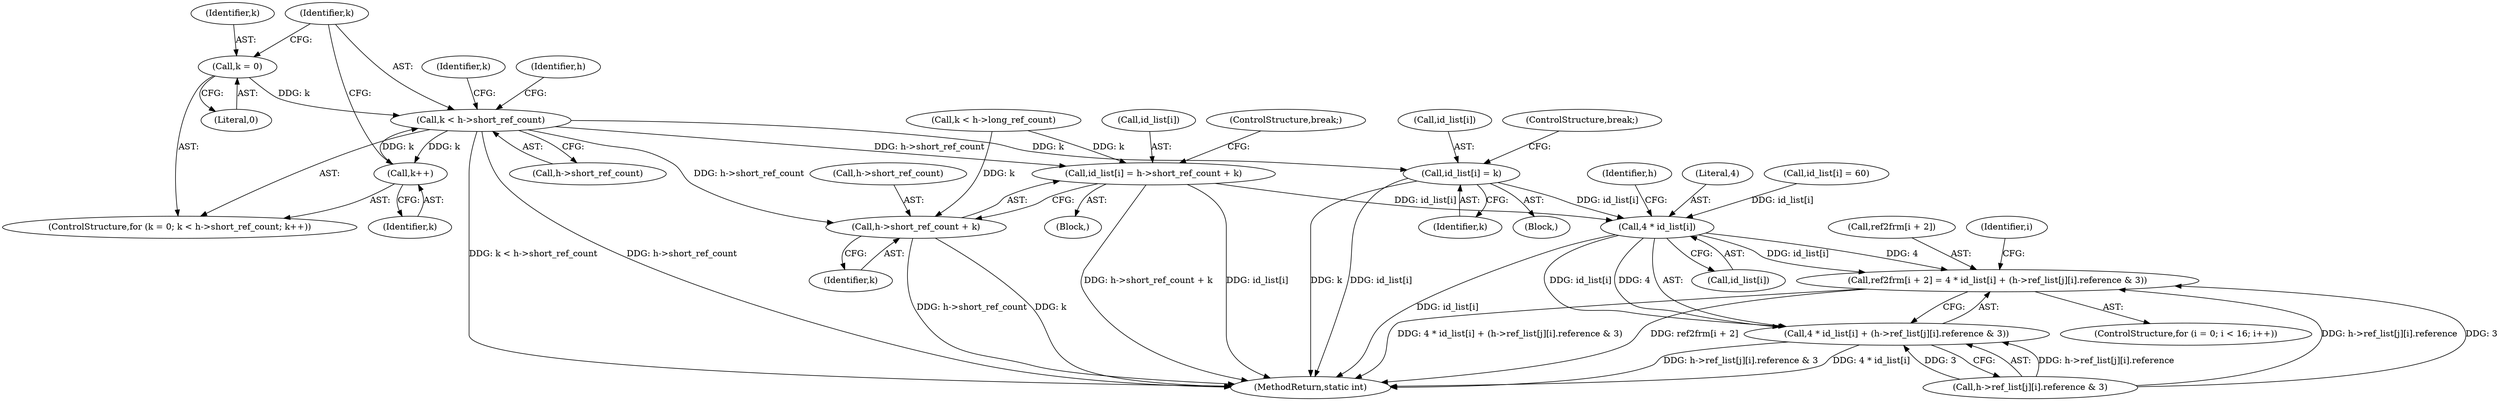 digraph "0_FFmpeg_29ffeef5e73b8f41ff3a3f2242d356759c66f91f@pointer" {
"1003079" [label="(Call,k < h->short_ref_count)"];
"1003076" [label="(Call,k = 0)"];
"1003084" [label="(Call,k++)"];
"1003079" [label="(Call,k < h->short_ref_count)"];
"1003103" [label="(Call,id_list[i] = k)"];
"1003179" [label="(Call,4 * id_list[i])"];
"1003172" [label="(Call,ref2frm[i + 2] = 4 * id_list[i] + (h->ref_list[j][i].reference & 3))"];
"1003178" [label="(Call,4 * id_list[i] + (h->ref_list[j][i].reference & 3))"];
"1003143" [label="(Call,id_list[i] = h->short_ref_count + k)"];
"1003147" [label="(Call,h->short_ref_count + k)"];
"1003142" [label="(Block,)"];
"1003163" [label="(ControlStructure,for (i = 0; i < 16; i++))"];
"1003172" [label="(Call,ref2frm[i + 2] = 4 * id_list[i] + (h->ref_list[j][i].reference & 3))"];
"1003104" [label="(Call,id_list[i])"];
"1003179" [label="(Call,4 * id_list[i])"];
"1003143" [label="(Call,id_list[i] = h->short_ref_count + k)"];
"1003078" [label="(Literal,0)"];
"1003148" [label="(Call,h->short_ref_count)"];
"1003107" [label="(Identifier,k)"];
"1003111" [label="(Identifier,k)"];
"1003084" [label="(Call,k++)"];
"1003184" [label="(Call,h->ref_list[j][i].reference & 3)"];
"1003108" [label="(ControlStructure,break;)"];
"1003173" [label="(Call,ref2frm[i + 2])"];
"1003113" [label="(Call,k < h->long_ref_count)"];
"1003103" [label="(Call,id_list[i] = k)"];
"1003181" [label="(Call,id_list[i])"];
"1003081" [label="(Call,h->short_ref_count)"];
"1003094" [label="(Identifier,h)"];
"1003076" [label="(Call,k = 0)"];
"1003426" [label="(MethodReturn,static int)"];
"1003085" [label="(Identifier,k)"];
"1003189" [label="(Identifier,h)"];
"1003080" [label="(Identifier,k)"];
"1003147" [label="(Call,h->short_ref_count + k)"];
"1003079" [label="(Call,k < h->short_ref_count)"];
"1003180" [label="(Literal,4)"];
"1003144" [label="(Call,id_list[i])"];
"1003077" [label="(Identifier,k)"];
"1003075" [label="(ControlStructure,for (k = 0; k < h->short_ref_count; k++))"];
"1003022" [label="(Call,id_list[i] = 60)"];
"1003171" [label="(Identifier,i)"];
"1003178" [label="(Call,4 * id_list[i] + (h->ref_list[j][i].reference & 3))"];
"1003151" [label="(Identifier,k)"];
"1003102" [label="(Block,)"];
"1003152" [label="(ControlStructure,break;)"];
"1003079" -> "1003075"  [label="AST: "];
"1003079" -> "1003081"  [label="CFG: "];
"1003080" -> "1003079"  [label="AST: "];
"1003081" -> "1003079"  [label="AST: "];
"1003094" -> "1003079"  [label="CFG: "];
"1003111" -> "1003079"  [label="CFG: "];
"1003079" -> "1003426"  [label="DDG: h->short_ref_count"];
"1003079" -> "1003426"  [label="DDG: k < h->short_ref_count"];
"1003076" -> "1003079"  [label="DDG: k"];
"1003084" -> "1003079"  [label="DDG: k"];
"1003079" -> "1003084"  [label="DDG: k"];
"1003079" -> "1003103"  [label="DDG: k"];
"1003079" -> "1003143"  [label="DDG: h->short_ref_count"];
"1003079" -> "1003147"  [label="DDG: h->short_ref_count"];
"1003076" -> "1003075"  [label="AST: "];
"1003076" -> "1003078"  [label="CFG: "];
"1003077" -> "1003076"  [label="AST: "];
"1003078" -> "1003076"  [label="AST: "];
"1003080" -> "1003076"  [label="CFG: "];
"1003084" -> "1003075"  [label="AST: "];
"1003084" -> "1003085"  [label="CFG: "];
"1003085" -> "1003084"  [label="AST: "];
"1003080" -> "1003084"  [label="CFG: "];
"1003103" -> "1003102"  [label="AST: "];
"1003103" -> "1003107"  [label="CFG: "];
"1003104" -> "1003103"  [label="AST: "];
"1003107" -> "1003103"  [label="AST: "];
"1003108" -> "1003103"  [label="CFG: "];
"1003103" -> "1003426"  [label="DDG: id_list[i]"];
"1003103" -> "1003426"  [label="DDG: k"];
"1003103" -> "1003179"  [label="DDG: id_list[i]"];
"1003179" -> "1003178"  [label="AST: "];
"1003179" -> "1003181"  [label="CFG: "];
"1003180" -> "1003179"  [label="AST: "];
"1003181" -> "1003179"  [label="AST: "];
"1003189" -> "1003179"  [label="CFG: "];
"1003179" -> "1003426"  [label="DDG: id_list[i]"];
"1003179" -> "1003172"  [label="DDG: 4"];
"1003179" -> "1003172"  [label="DDG: id_list[i]"];
"1003179" -> "1003178"  [label="DDG: 4"];
"1003179" -> "1003178"  [label="DDG: id_list[i]"];
"1003022" -> "1003179"  [label="DDG: id_list[i]"];
"1003143" -> "1003179"  [label="DDG: id_list[i]"];
"1003172" -> "1003163"  [label="AST: "];
"1003172" -> "1003178"  [label="CFG: "];
"1003173" -> "1003172"  [label="AST: "];
"1003178" -> "1003172"  [label="AST: "];
"1003171" -> "1003172"  [label="CFG: "];
"1003172" -> "1003426"  [label="DDG: ref2frm[i + 2]"];
"1003172" -> "1003426"  [label="DDG: 4 * id_list[i] + (h->ref_list[j][i].reference & 3)"];
"1003184" -> "1003172"  [label="DDG: h->ref_list[j][i].reference"];
"1003184" -> "1003172"  [label="DDG: 3"];
"1003178" -> "1003184"  [label="CFG: "];
"1003184" -> "1003178"  [label="AST: "];
"1003178" -> "1003426"  [label="DDG: 4 * id_list[i]"];
"1003178" -> "1003426"  [label="DDG: h->ref_list[j][i].reference & 3"];
"1003184" -> "1003178"  [label="DDG: h->ref_list[j][i].reference"];
"1003184" -> "1003178"  [label="DDG: 3"];
"1003143" -> "1003142"  [label="AST: "];
"1003143" -> "1003147"  [label="CFG: "];
"1003144" -> "1003143"  [label="AST: "];
"1003147" -> "1003143"  [label="AST: "];
"1003152" -> "1003143"  [label="CFG: "];
"1003143" -> "1003426"  [label="DDG: h->short_ref_count + k"];
"1003143" -> "1003426"  [label="DDG: id_list[i]"];
"1003113" -> "1003143"  [label="DDG: k"];
"1003147" -> "1003151"  [label="CFG: "];
"1003148" -> "1003147"  [label="AST: "];
"1003151" -> "1003147"  [label="AST: "];
"1003147" -> "1003426"  [label="DDG: h->short_ref_count"];
"1003147" -> "1003426"  [label="DDG: k"];
"1003113" -> "1003147"  [label="DDG: k"];
}

